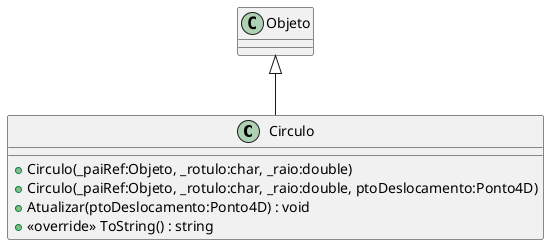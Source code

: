 @startuml
class Circulo {
    + Circulo(_paiRef:Objeto, _rotulo:char, _raio:double)
    + Circulo(_paiRef:Objeto, _rotulo:char, _raio:double, ptoDeslocamento:Ponto4D)
    + Atualizar(ptoDeslocamento:Ponto4D) : void
    + <<override>> ToString() : string
}
Objeto <|-- Circulo
@enduml

